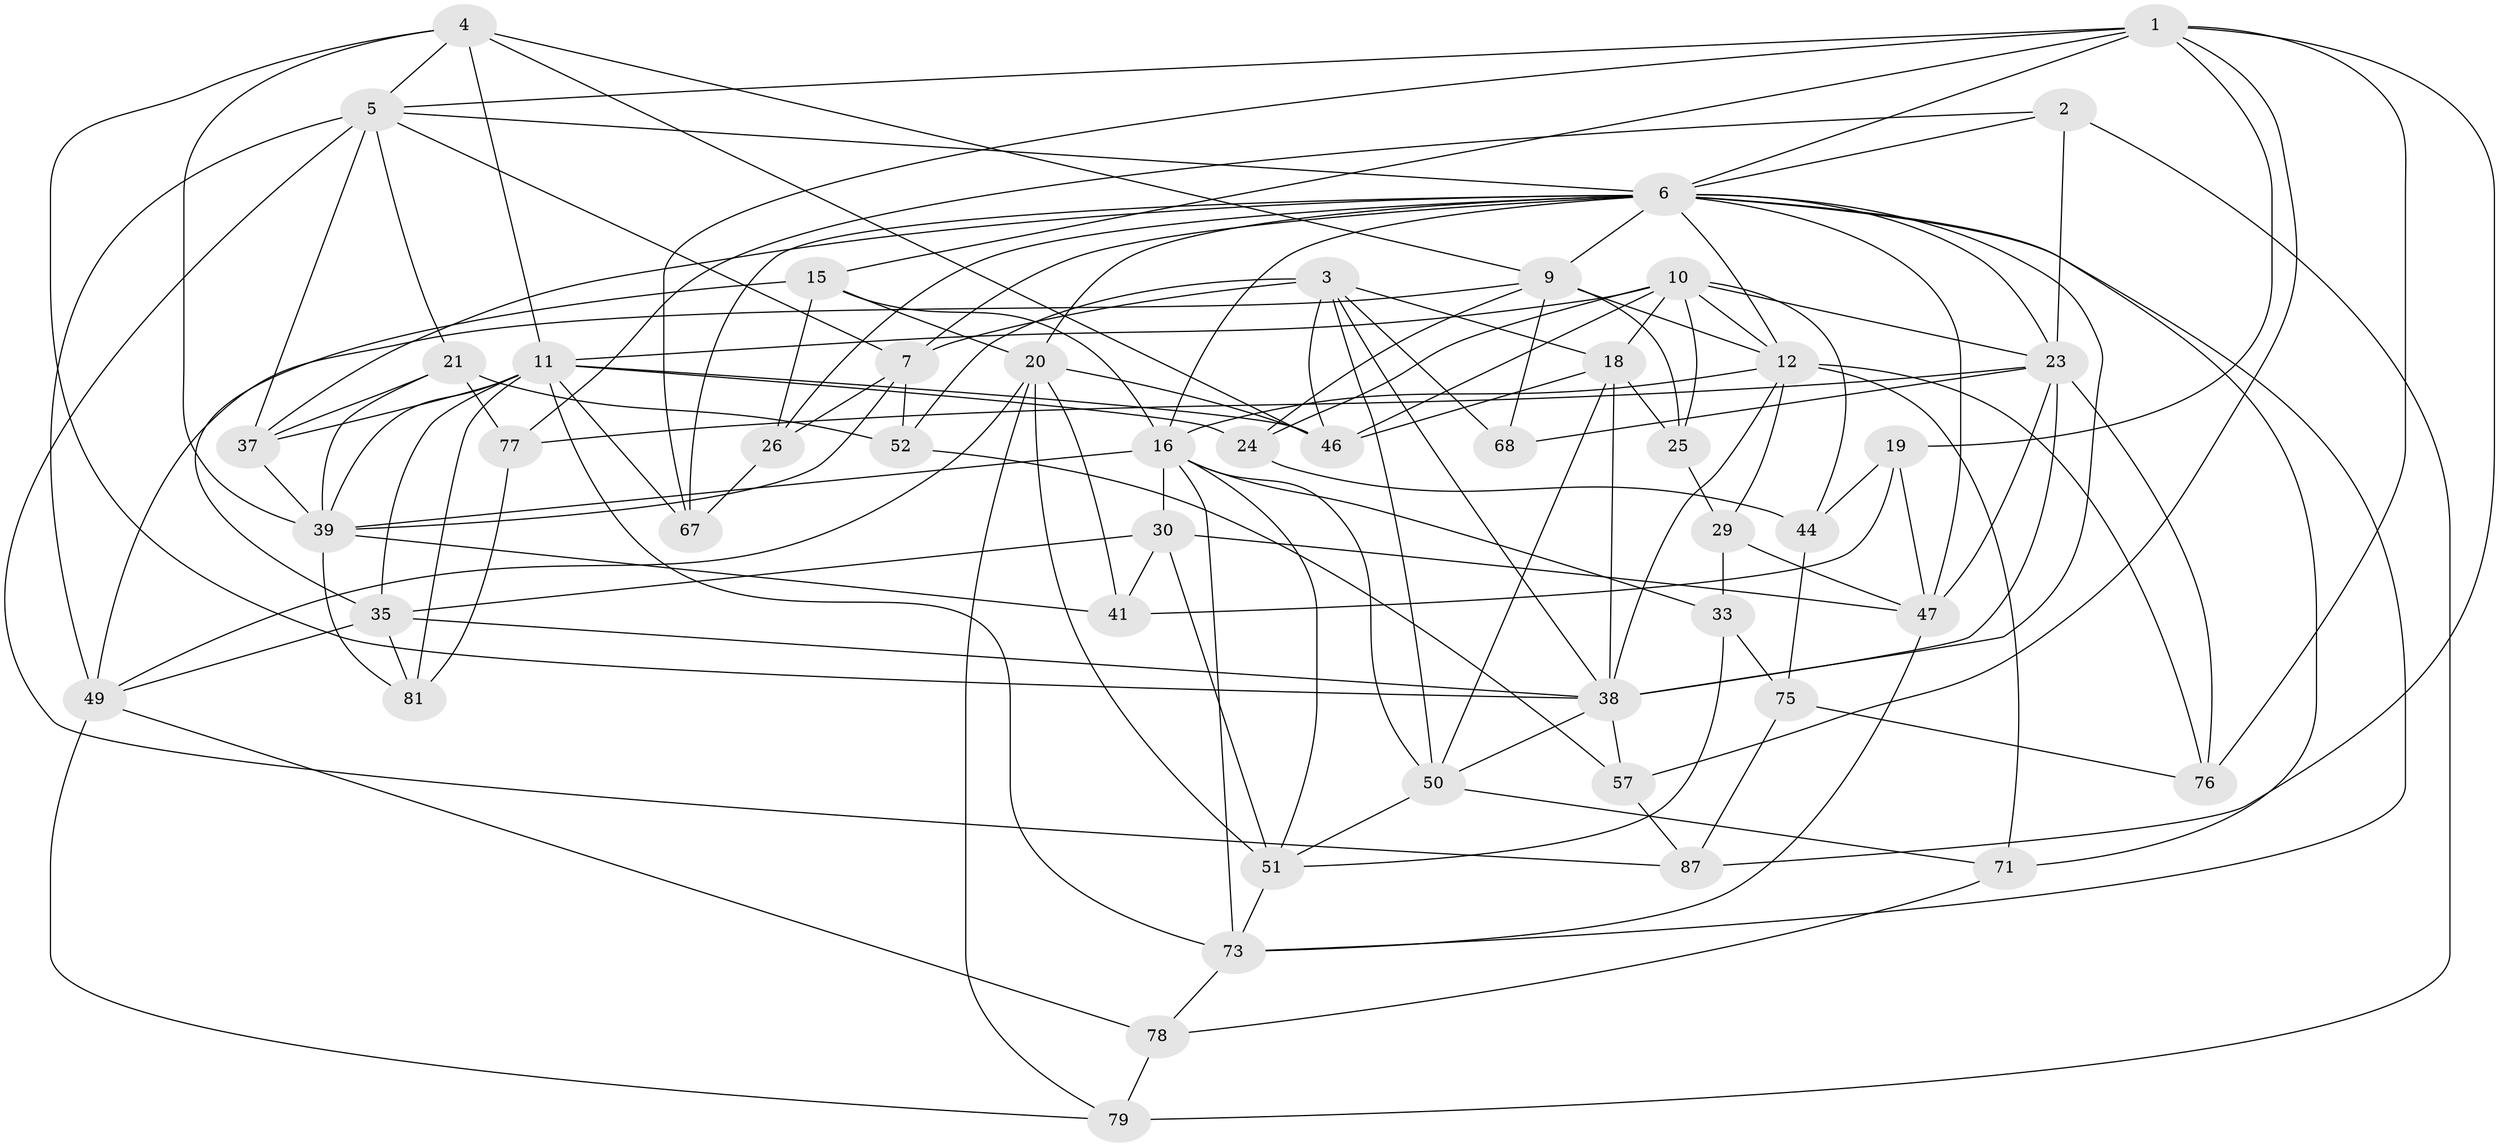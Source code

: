 // original degree distribution, {4: 1.0}
// Generated by graph-tools (version 1.1) at 2025/16/03/09/25 04:16:18]
// undirected, 48 vertices, 138 edges
graph export_dot {
graph [start="1"]
  node [color=gray90,style=filled];
  1 [super="+8+32"];
  2;
  3 [super="+48+14"];
  4 [super="+28"];
  5 [super="+53"];
  6 [super="+31+36"];
  7 [super="+93"];
  9 [super="+22+40"];
  10 [super="+13"];
  11 [super="+86+56+63"];
  12 [super="+59+82"];
  15 [super="+34"];
  16 [super="+17+60"];
  18 [super="+72"];
  19;
  20 [super="+27+62"];
  21 [super="+66"];
  23 [super="+80+61"];
  24;
  25;
  26;
  29;
  30 [super="+58"];
  33;
  35 [super="+54"];
  37 [super="+42"];
  38 [super="+64+95"];
  39 [super="+43"];
  41;
  44;
  46 [super="+89"];
  47 [super="+70"];
  49 [super="+55"];
  50 [super="+83"];
  51 [super="+92"];
  52;
  57;
  67;
  68;
  71;
  73 [super="+90"];
  75;
  76;
  77;
  78;
  79;
  81;
  87;
  1 -- 15;
  1 -- 19;
  1 -- 67;
  1 -- 57;
  1 -- 6;
  1 -- 76;
  1 -- 5;
  1 -- 87;
  2 -- 77;
  2 -- 79;
  2 -- 23;
  2 -- 6;
  3 -- 52;
  3 -- 50 [weight=2];
  3 -- 68;
  3 -- 18;
  3 -- 46;
  3 -- 7;
  3 -- 38;
  4 -- 38;
  4 -- 5;
  4 -- 46;
  4 -- 9;
  4 -- 11;
  4 -- 39;
  5 -- 37;
  5 -- 7;
  5 -- 49;
  5 -- 21;
  5 -- 87;
  5 -- 6;
  6 -- 38;
  6 -- 7;
  6 -- 9;
  6 -- 73;
  6 -- 12;
  6 -- 47;
  6 -- 23;
  6 -- 37;
  6 -- 16;
  6 -- 67;
  6 -- 20;
  6 -- 71;
  6 -- 26;
  7 -- 52;
  7 -- 26;
  7 -- 39;
  9 -- 68 [weight=2];
  9 -- 24;
  9 -- 25;
  9 -- 49;
  9 -- 12;
  10 -- 44;
  10 -- 23;
  10 -- 18;
  10 -- 24;
  10 -- 25;
  10 -- 12;
  10 -- 46;
  10 -- 11;
  11 -- 73;
  11 -- 81;
  11 -- 46;
  11 -- 37;
  11 -- 24;
  11 -- 35;
  11 -- 67;
  11 -- 39;
  12 -- 71;
  12 -- 29;
  12 -- 76;
  12 -- 16;
  12 -- 38;
  15 -- 26;
  15 -- 35;
  15 -- 16;
  15 -- 20 [weight=2];
  16 -- 33;
  16 -- 51;
  16 -- 73;
  16 -- 30 [weight=2];
  16 -- 50;
  16 -- 39;
  18 -- 46;
  18 -- 38;
  18 -- 25;
  18 -- 50;
  19 -- 41;
  19 -- 44;
  19 -- 47;
  20 -- 41;
  20 -- 79;
  20 -- 49;
  20 -- 51;
  20 -- 46;
  21 -- 39;
  21 -- 77;
  21 -- 37 [weight=2];
  21 -- 52;
  23 -- 68;
  23 -- 38;
  23 -- 76;
  23 -- 77;
  23 -- 47;
  24 -- 44;
  25 -- 29;
  26 -- 67;
  29 -- 33;
  29 -- 47;
  30 -- 47;
  30 -- 41;
  30 -- 35;
  30 -- 51;
  33 -- 75;
  33 -- 51;
  35 -- 81;
  35 -- 38;
  35 -- 49;
  37 -- 39;
  38 -- 50 [weight=2];
  38 -- 57;
  39 -- 81;
  39 -- 41;
  44 -- 75;
  47 -- 73;
  49 -- 79;
  49 -- 78;
  50 -- 71;
  50 -- 51;
  51 -- 73;
  52 -- 57;
  57 -- 87;
  71 -- 78;
  73 -- 78;
  75 -- 76;
  75 -- 87;
  77 -- 81;
  78 -- 79;
}
